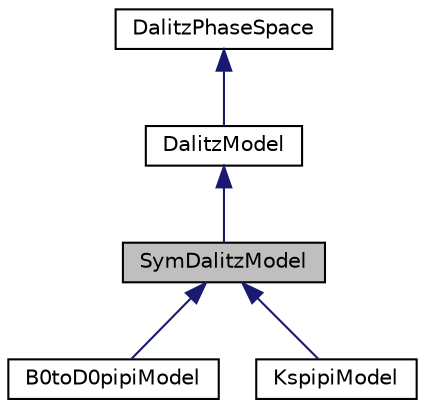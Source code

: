 digraph "SymDalitzModel"
{
  edge [fontname="Helvetica",fontsize="10",labelfontname="Helvetica",labelfontsize="10"];
  node [fontname="Helvetica",fontsize="10",shape=record];
  Node1 [label="SymDalitzModel",height=0.2,width=0.4,color="black", fillcolor="grey75", style="filled", fontcolor="black"];
  Node2 -> Node1 [dir="back",color="midnightblue",fontsize="10",style="solid"];
  Node2 [label="DalitzModel",height=0.2,width=0.4,color="black", fillcolor="white", style="filled",URL="$class_dalitz_model.html"];
  Node3 -> Node2 [dir="back",color="midnightblue",fontsize="10",style="solid"];
  Node3 [label="DalitzPhaseSpace",height=0.2,width=0.4,color="black", fillcolor="white", style="filled",URL="$class_dalitz_phase_space.html"];
  Node1 -> Node4 [dir="back",color="midnightblue",fontsize="10",style="solid"];
  Node4 [label="B0toD0pipiModel",height=0.2,width=0.4,color="black", fillcolor="white", style="filled",URL="$class_b0to_d0pipi_model.html"];
  Node1 -> Node5 [dir="back",color="midnightblue",fontsize="10",style="solid"];
  Node5 [label="KspipiModel",height=0.2,width=0.4,color="black", fillcolor="white", style="filled",URL="$class_kspipi_model.html"];
}
